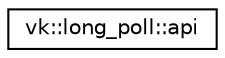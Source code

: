 digraph "Graphical Class Hierarchy"
{
 // LATEX_PDF_SIZE
  edge [fontname="Helvetica",fontsize="10",labelfontname="Helvetica",labelfontsize="10"];
  node [fontname="Helvetica",fontsize="10",shape=record];
  rankdir="LR";
  Node0 [label="vk::long_poll::api",height=0.2,width=0.4,color="black", fillcolor="white", style="filled",URL="$classvk_1_1long__poll_1_1api.html",tooltip="Class to interact with long poll mechanism."];
}

